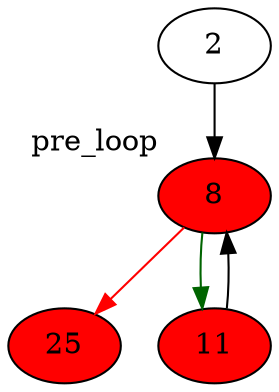 strict digraph "main" {
	// Node definitions.
	2 [entry=true];
	8 [
		fillcolor=red
		style=filled
		xlabel="pre_loop"
	];
	25 [
		fillcolor=red
		style=filled
	];
	11 [
		fillcolor=red
		style=filled
	];

	// Edge definitions.
	2 -> 8;
	8 -> 25 [
		color=red
	];
	8 -> 11 [
		color=darkgreen
	];
	11 -> 8;
}
